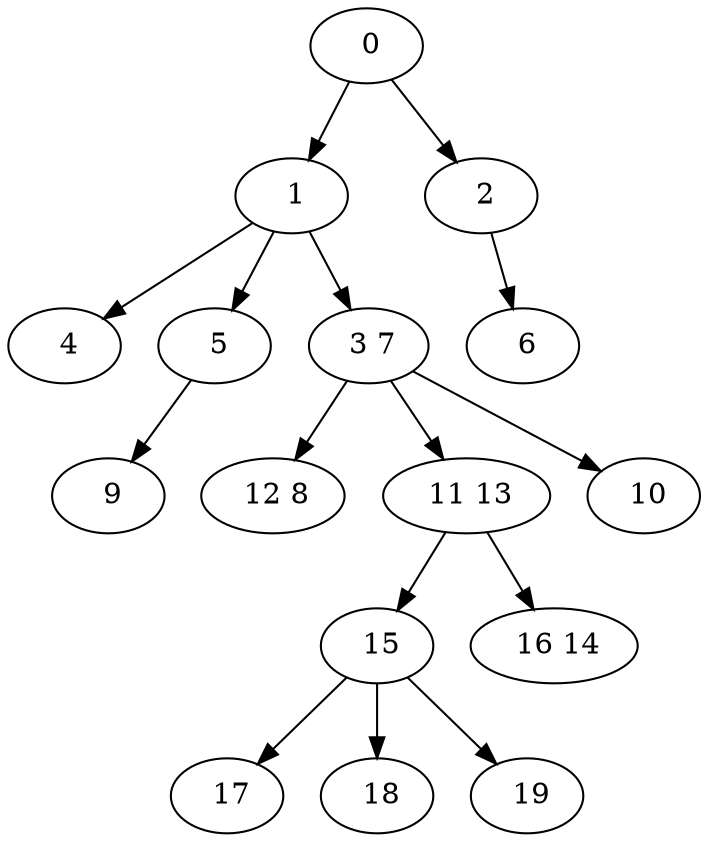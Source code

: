 digraph mytree {
" 0" -> " 1";
" 0" -> " 2";
" 1" -> " 4";
" 1" -> " 5";
" 1" -> " 3 7";
" 2" -> " 6";
" 4";
" 5" -> " 9";
" 3 7" -> " 12 8";
" 3 7" -> " 11 13";
" 3 7" -> " 10";
" 6";
" 9";
" 12 8";
" 17";
" 15" -> " 17";
" 15" -> " 18";
" 15" -> " 19";
" 18";
" 19";
" 11 13" -> " 15";
" 11 13" -> " 16 14";
" 16 14";
" 10";
}
